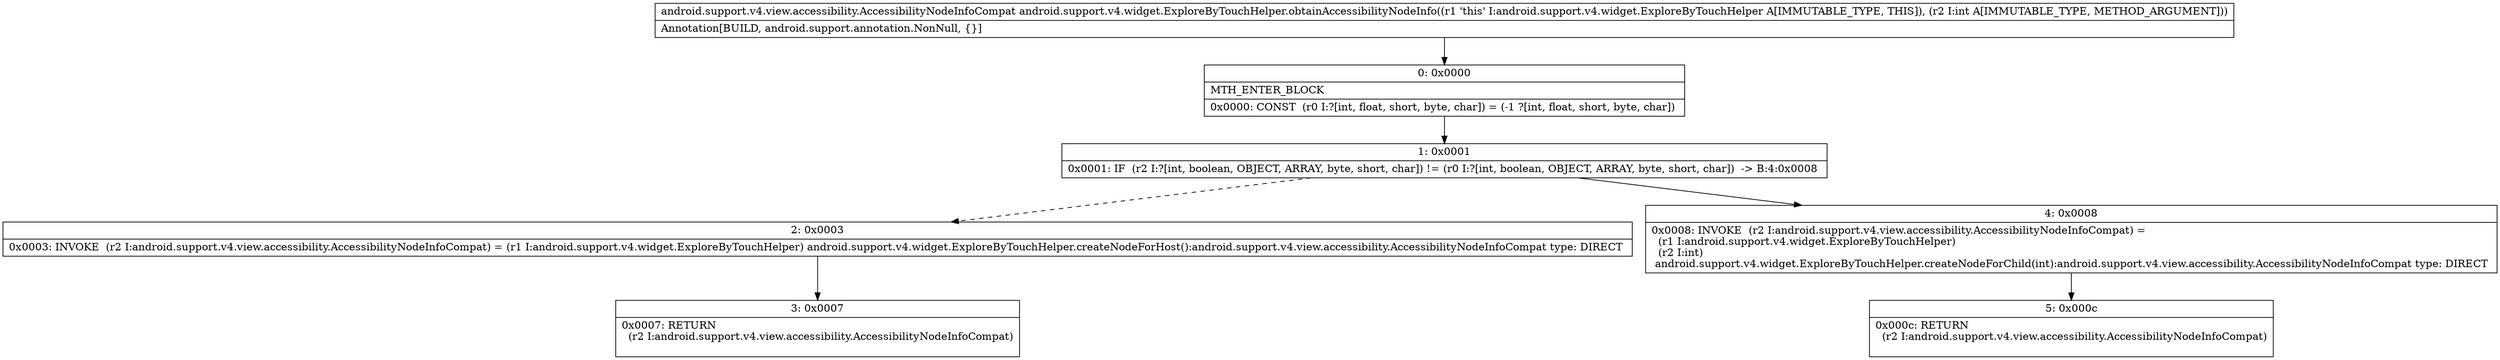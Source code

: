 digraph "CFG forandroid.support.v4.widget.ExploreByTouchHelper.obtainAccessibilityNodeInfo(I)Landroid\/support\/v4\/view\/accessibility\/AccessibilityNodeInfoCompat;" {
Node_0 [shape=record,label="{0\:\ 0x0000|MTH_ENTER_BLOCK\l|0x0000: CONST  (r0 I:?[int, float, short, byte, char]) = (\-1 ?[int, float, short, byte, char]) \l}"];
Node_1 [shape=record,label="{1\:\ 0x0001|0x0001: IF  (r2 I:?[int, boolean, OBJECT, ARRAY, byte, short, char]) != (r0 I:?[int, boolean, OBJECT, ARRAY, byte, short, char])  \-\> B:4:0x0008 \l}"];
Node_2 [shape=record,label="{2\:\ 0x0003|0x0003: INVOKE  (r2 I:android.support.v4.view.accessibility.AccessibilityNodeInfoCompat) = (r1 I:android.support.v4.widget.ExploreByTouchHelper) android.support.v4.widget.ExploreByTouchHelper.createNodeForHost():android.support.v4.view.accessibility.AccessibilityNodeInfoCompat type: DIRECT \l}"];
Node_3 [shape=record,label="{3\:\ 0x0007|0x0007: RETURN  \l  (r2 I:android.support.v4.view.accessibility.AccessibilityNodeInfoCompat)\l \l}"];
Node_4 [shape=record,label="{4\:\ 0x0008|0x0008: INVOKE  (r2 I:android.support.v4.view.accessibility.AccessibilityNodeInfoCompat) = \l  (r1 I:android.support.v4.widget.ExploreByTouchHelper)\l  (r2 I:int)\l android.support.v4.widget.ExploreByTouchHelper.createNodeForChild(int):android.support.v4.view.accessibility.AccessibilityNodeInfoCompat type: DIRECT \l}"];
Node_5 [shape=record,label="{5\:\ 0x000c|0x000c: RETURN  \l  (r2 I:android.support.v4.view.accessibility.AccessibilityNodeInfoCompat)\l \l}"];
MethodNode[shape=record,label="{android.support.v4.view.accessibility.AccessibilityNodeInfoCompat android.support.v4.widget.ExploreByTouchHelper.obtainAccessibilityNodeInfo((r1 'this' I:android.support.v4.widget.ExploreByTouchHelper A[IMMUTABLE_TYPE, THIS]), (r2 I:int A[IMMUTABLE_TYPE, METHOD_ARGUMENT]))  | Annotation[BUILD, android.support.annotation.NonNull, \{\}]\l}"];
MethodNode -> Node_0;
Node_0 -> Node_1;
Node_1 -> Node_2[style=dashed];
Node_1 -> Node_4;
Node_2 -> Node_3;
Node_4 -> Node_5;
}

